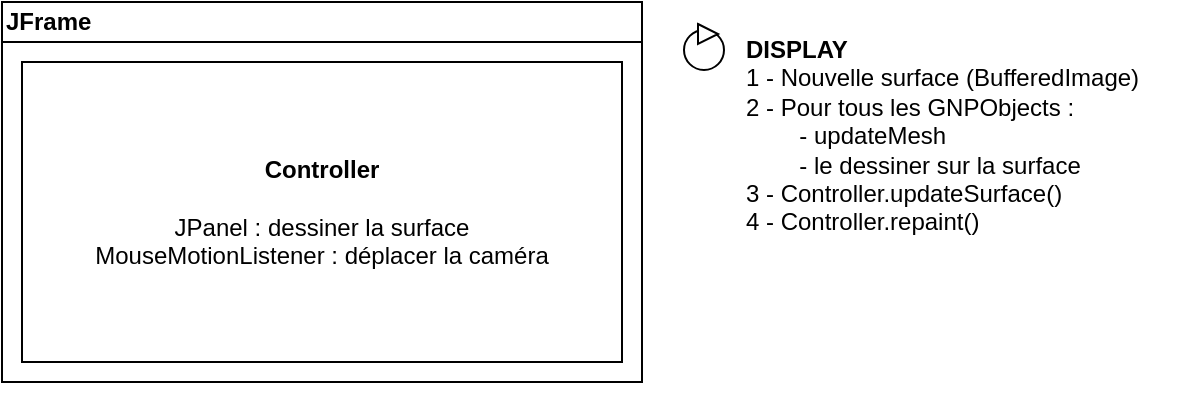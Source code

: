 <mxfile version="24.5.1" type="device">
  <diagram id="yDYKk67rofHww7M90Gqk" name="Page-1">
    <mxGraphModel dx="1338" dy="908" grid="1" gridSize="10" guides="1" tooltips="1" connect="1" arrows="1" fold="1" page="1" pageScale="1" pageWidth="850" pageHeight="1100" math="0" shadow="0">
      <root>
        <mxCell id="0" />
        <mxCell id="1" parent="0" />
        <mxCell id="PRN1V0BCnqNuPi7CKkLN-1" value="&lt;b&gt;JFrame&lt;/b&gt;" style="rounded=0;whiteSpace=wrap;html=1;align=left;" vertex="1" parent="1">
          <mxGeometry x="40" y="40" width="320" height="20" as="geometry" />
        </mxCell>
        <mxCell id="PRN1V0BCnqNuPi7CKkLN-2" value="" style="rounded=0;whiteSpace=wrap;html=1;" vertex="1" parent="1">
          <mxGeometry x="40" y="60" width="320" height="170" as="geometry" />
        </mxCell>
        <mxCell id="PRN1V0BCnqNuPi7CKkLN-3" value="&lt;b&gt;Controller&lt;/b&gt;&lt;div&gt;&lt;br&gt;&lt;/div&gt;&lt;div&gt;JPanel : dessiner la surface&lt;/div&gt;&lt;div&gt;MouseMotionListener : déplacer la caméra&lt;/div&gt;" style="rounded=0;whiteSpace=wrap;html=1;" vertex="1" parent="1">
          <mxGeometry x="50" y="70" width="300" height="150" as="geometry" />
        </mxCell>
        <mxCell id="PRN1V0BCnqNuPi7CKkLN-4" value="&lt;b&gt;DISPLAY&lt;/b&gt;&lt;div&gt;1 - Nouvelle surface (BufferedImage)&lt;div&gt;2 - Pour tous les GNPObjects :&lt;/div&gt;&lt;div&gt;&lt;span style=&quot;white-space: pre;&quot;&gt;&#x9;&lt;/span&gt;- updateMesh&lt;br&gt;&lt;/div&gt;&lt;div&gt;&lt;span style=&quot;white-space: pre;&quot;&gt;&#x9;&lt;/span&gt;- le dessiner sur la surface&lt;br&gt;&lt;/div&gt;&lt;div&gt;3 - Controller.updateSurface()&lt;/div&gt;&lt;div&gt;4 - Controller.repaint()&lt;/div&gt;&lt;/div&gt;" style="text;html=1;align=left;verticalAlign=top;whiteSpace=wrap;rounded=0;" vertex="1" parent="1">
          <mxGeometry x="410" y="50" width="230" height="190" as="geometry" />
        </mxCell>
        <mxCell id="PRN1V0BCnqNuPi7CKkLN-5" value="" style="ellipse;whiteSpace=wrap;html=1;aspect=fixed;" vertex="1" parent="1">
          <mxGeometry x="381" y="54" width="20" height="20" as="geometry" />
        </mxCell>
        <mxCell id="PRN1V0BCnqNuPi7CKkLN-6" value="" style="triangle;whiteSpace=wrap;html=1;" vertex="1" parent="1">
          <mxGeometry x="388" y="51" width="10" height="10" as="geometry" />
        </mxCell>
      </root>
    </mxGraphModel>
  </diagram>
</mxfile>

